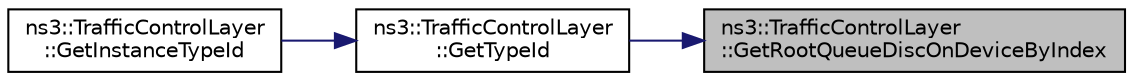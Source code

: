 digraph "ns3::TrafficControlLayer::GetRootQueueDiscOnDeviceByIndex"
{
 // LATEX_PDF_SIZE
  edge [fontname="Helvetica",fontsize="10",labelfontname="Helvetica",labelfontsize="10"];
  node [fontname="Helvetica",fontsize="10",shape=record];
  rankdir="RL";
  Node1 [label="ns3::TrafficControlLayer\l::GetRootQueueDiscOnDeviceByIndex",height=0.2,width=0.4,color="black", fillcolor="grey75", style="filled", fontcolor="black",tooltip="Required by the object map accessor."];
  Node1 -> Node2 [dir="back",color="midnightblue",fontsize="10",style="solid",fontname="Helvetica"];
  Node2 [label="ns3::TrafficControlLayer\l::GetTypeId",height=0.2,width=0.4,color="black", fillcolor="white", style="filled",URL="$classns3_1_1_traffic_control_layer.html#a6710fc399667be74683173183dbb9975",tooltip="Get the type ID."];
  Node2 -> Node3 [dir="back",color="midnightblue",fontsize="10",style="solid",fontname="Helvetica"];
  Node3 [label="ns3::TrafficControlLayer\l::GetInstanceTypeId",height=0.2,width=0.4,color="black", fillcolor="white", style="filled",URL="$classns3_1_1_traffic_control_layer.html#a5cfc9ed043db6ff34fc7a774c4515c8f",tooltip="Get the type ID for the instance."];
}
